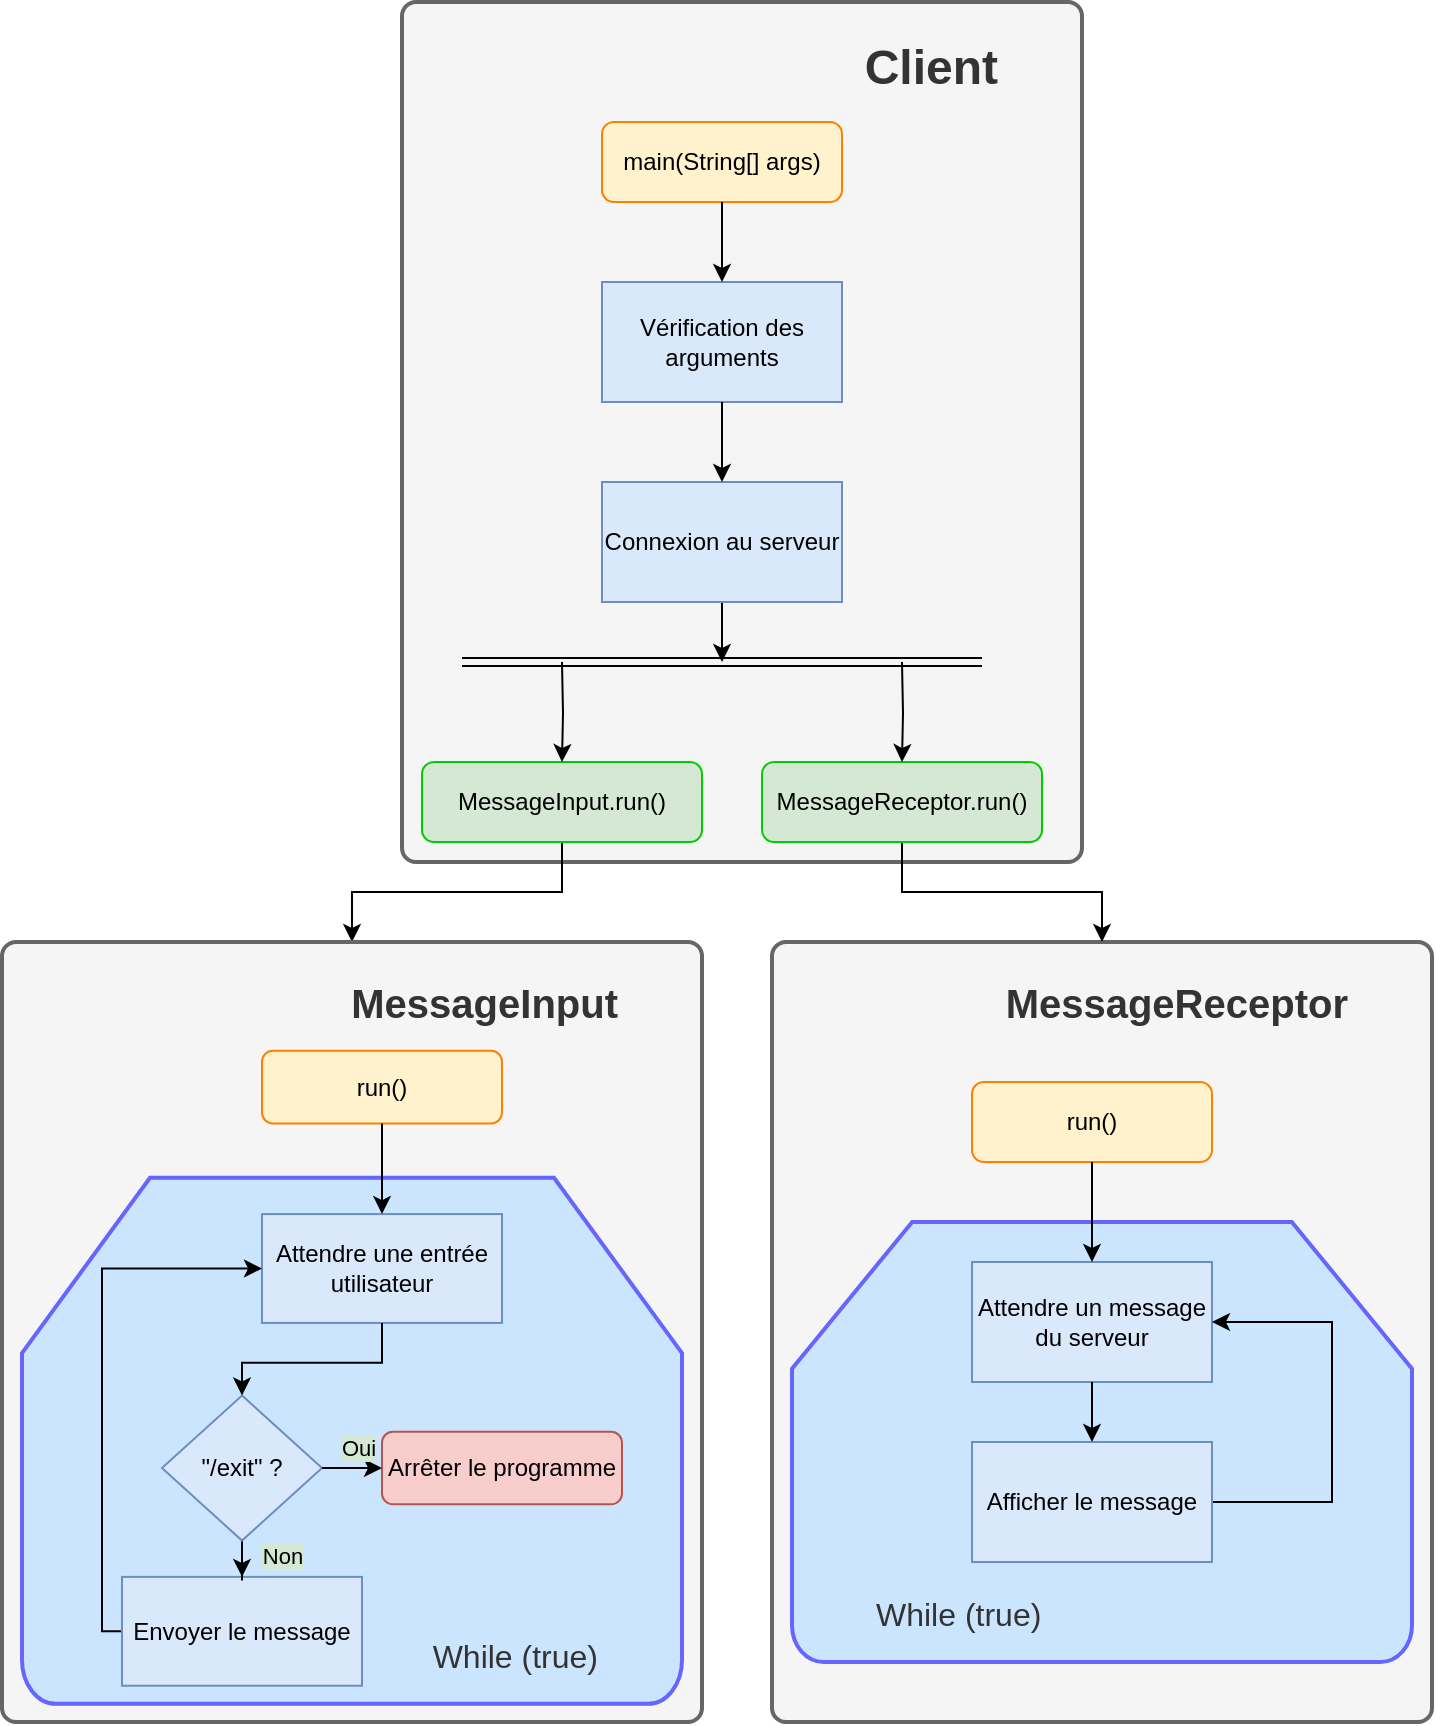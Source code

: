 <mxfile version="12.9.11" type="device"><diagram id="avTkcTZgw75rxjzSR52f" name="Page-1"><mxGraphModel dx="1372" dy="772" grid="1" gridSize="10" guides="1" tooltips="1" connect="1" arrows="1" fold="1" page="1" pageScale="1" pageWidth="850" pageHeight="1100" math="0" shadow="0"><root><mxCell id="0"/><mxCell id="1" parent="0"/><mxCell id="2fEPDNhqSNN83_PqbPr5-31" value="" style="group" parent="1" vertex="1" connectable="0"><mxGeometry x="425" y="510" width="330" height="390" as="geometry"/></mxCell><mxCell id="2fEPDNhqSNN83_PqbPr5-23" value="&lt;blockquote&gt;&lt;div align=&quot;right&quot;&gt;&lt;div&gt;&lt;b&gt;&lt;font style=&quot;font-size: 20px&quot;&gt;MessageReceptor&lt;/font&gt;&lt;/b&gt;&lt;/div&gt;&lt;/div&gt;&lt;/blockquote&gt;" style="rounded=1;whiteSpace=wrap;html=1;absoluteArcSize=1;arcSize=14;strokeWidth=2;fillColor=#f5f5f5;strokeColor=#666666;fontColor=#333333;align=right;horizontal=1;verticalAlign=top;" parent="2fEPDNhqSNN83_PqbPr5-31" vertex="1"><mxGeometry width="330" height="390" as="geometry"/></mxCell><mxCell id="2fEPDNhqSNN83_PqbPr5-24" value="&lt;div&gt;&lt;blockquote&gt;&lt;font style=&quot;font-size: 16px&quot;&gt;While (true)&lt;/font&gt;&lt;br&gt;&lt;/blockquote&gt;&lt;/div&gt;" style="strokeWidth=2;html=1;shape=mxgraph.flowchart.loop_limit;whiteSpace=wrap;fillColor=#CCE5FF;strokeColor=#6666FF;fontColor=#333333;align=left;verticalAlign=bottom;" parent="2fEPDNhqSNN83_PqbPr5-31" vertex="1"><mxGeometry x="10" y="140" width="310" height="220" as="geometry"/></mxCell><mxCell id="2fEPDNhqSNN83_PqbPr5-26" value="run()" style="rounded=1;whiteSpace=wrap;html=1;fontSize=12;glass=0;strokeWidth=1;shadow=0;fillColor=#FFF2CC;strokeColor=#FF8000;" parent="2fEPDNhqSNN83_PqbPr5-31" vertex="1"><mxGeometry x="100" y="70" width="120" height="40" as="geometry"/></mxCell><mxCell id="2fEPDNhqSNN83_PqbPr5-28" value="Attendre un message du serveur" style="rounded=0;whiteSpace=wrap;html=1;fillColor=#dae8fc;strokeColor=#6c8ebf;" parent="2fEPDNhqSNN83_PqbPr5-31" vertex="1"><mxGeometry x="100" y="160" width="120" height="60" as="geometry"/></mxCell><mxCell id="2fEPDNhqSNN83_PqbPr5-25" value="" style="edgeStyle=orthogonalEdgeStyle;rounded=0;orthogonalLoop=1;jettySize=auto;html=1;startFill=1;" parent="2fEPDNhqSNN83_PqbPr5-31" source="2fEPDNhqSNN83_PqbPr5-26" target="2fEPDNhqSNN83_PqbPr5-28" edge="1"><mxGeometry relative="1" as="geometry"/></mxCell><mxCell id="2fEPDNhqSNN83_PqbPr5-29" value="" style="edgeStyle=orthogonalEdgeStyle;rounded=0;orthogonalLoop=1;jettySize=auto;html=1;startFill=1;entryX=1;entryY=0.5;entryDx=0;entryDy=0;" parent="2fEPDNhqSNN83_PqbPr5-31" source="2fEPDNhqSNN83_PqbPr5-30" target="2fEPDNhqSNN83_PqbPr5-28" edge="1"><mxGeometry relative="1" as="geometry"><mxPoint x="300" y="280" as="targetPoint"/><Array as="points"><mxPoint x="280" y="280"/><mxPoint x="280" y="190"/></Array></mxGeometry></mxCell><mxCell id="2fEPDNhqSNN83_PqbPr5-30" value="Afficher le message" style="rounded=0;whiteSpace=wrap;html=1;fillColor=#dae8fc;strokeColor=#6c8ebf;" parent="2fEPDNhqSNN83_PqbPr5-31" vertex="1"><mxGeometry x="100" y="250" width="120" height="60" as="geometry"/></mxCell><mxCell id="2fEPDNhqSNN83_PqbPr5-27" value="" style="edgeStyle=orthogonalEdgeStyle;rounded=0;orthogonalLoop=1;jettySize=auto;html=1;startFill=1;" parent="2fEPDNhqSNN83_PqbPr5-31" source="2fEPDNhqSNN83_PqbPr5-28" target="2fEPDNhqSNN83_PqbPr5-30" edge="1"><mxGeometry relative="1" as="geometry"/></mxCell><mxCell id="2fEPDNhqSNN83_PqbPr5-1" value="&lt;blockquote&gt;&lt;div align=&quot;right&quot;&gt;&lt;font size=&quot;1&quot;&gt;&lt;b style=&quot;font-size: 24px&quot;&gt;Client&lt;/b&gt;&lt;/font&gt;&lt;/div&gt;&lt;/blockquote&gt;" style="rounded=1;whiteSpace=wrap;html=1;absoluteArcSize=1;arcSize=14;strokeWidth=2;fillColor=#F5F5F5;strokeColor=#666666;fontColor=#333333;align=right;horizontal=1;verticalAlign=top;" parent="1" vertex="1"><mxGeometry x="240" y="40" width="340" height="430" as="geometry"/></mxCell><mxCell id="2fEPDNhqSNN83_PqbPr5-3" value="main(String[] args)" style="rounded=1;whiteSpace=wrap;html=1;fontSize=12;glass=0;strokeWidth=1;shadow=0;fillColor=#FFF2CC;strokeColor=#FF8000;" parent="1" vertex="1"><mxGeometry x="340" y="100" width="120" height="40" as="geometry"/></mxCell><mxCell id="2fEPDNhqSNN83_PqbPr5-34" value="" style="edgeStyle=orthogonalEdgeStyle;rounded=0;orthogonalLoop=1;jettySize=auto;html=1;" parent="1" source="2fEPDNhqSNN83_PqbPr5-4" target="2fEPDNhqSNN83_PqbPr5-23" edge="1"><mxGeometry relative="1" as="geometry"/></mxCell><mxCell id="2fEPDNhqSNN83_PqbPr5-4" value="MessageReceptor.run()" style="rounded=1;whiteSpace=wrap;html=1;fontSize=12;glass=0;strokeWidth=1;shadow=0;fillColor=#d5e8d4;strokeColor=#00CC00;" parent="1" vertex="1"><mxGeometry x="420" y="420" width="140" height="40" as="geometry"/></mxCell><mxCell id="2fEPDNhqSNN83_PqbPr5-6" value="Vérification des arguments" style="rounded=0;whiteSpace=wrap;html=1;fillColor=#dae8fc;strokeColor=#6c8ebf;" parent="1" vertex="1"><mxGeometry x="340" y="180" width="120" height="60" as="geometry"/></mxCell><mxCell id="2fEPDNhqSNN83_PqbPr5-2" style="edgeStyle=orthogonalEdgeStyle;rounded=0;orthogonalLoop=1;jettySize=auto;html=1;exitX=0.5;exitY=1;exitDx=0;exitDy=0;entryX=0.5;entryY=0;entryDx=0;entryDy=0;" parent="1" source="2fEPDNhqSNN83_PqbPr5-3" target="2fEPDNhqSNN83_PqbPr5-6" edge="1"><mxGeometry relative="1" as="geometry"/></mxCell><mxCell id="2fEPDNhqSNN83_PqbPr5-7" style="edgeStyle=orthogonalEdgeStyle;rounded=0;orthogonalLoop=1;jettySize=auto;html=1;exitX=0.5;exitY=1;exitDx=0;exitDy=0;" parent="1" source="2fEPDNhqSNN83_PqbPr5-8" edge="1"><mxGeometry relative="1" as="geometry"><mxPoint x="400" y="370" as="targetPoint"/></mxGeometry></mxCell><mxCell id="2fEPDNhqSNN83_PqbPr5-8" value="Connexion au serveur" style="rounded=0;whiteSpace=wrap;html=1;fillColor=#dae8fc;strokeColor=#6c8ebf;" parent="1" vertex="1"><mxGeometry x="340" y="280" width="120" height="60" as="geometry"/></mxCell><mxCell id="2fEPDNhqSNN83_PqbPr5-5" style="edgeStyle=orthogonalEdgeStyle;rounded=0;orthogonalLoop=1;jettySize=auto;html=1;exitX=0.5;exitY=1;exitDx=0;exitDy=0;entryX=0.5;entryY=0;entryDx=0;entryDy=0;" parent="1" source="2fEPDNhqSNN83_PqbPr5-6" target="2fEPDNhqSNN83_PqbPr5-8" edge="1"><mxGeometry relative="1" as="geometry"/></mxCell><mxCell id="2fEPDNhqSNN83_PqbPr5-9" value="" style="shape=link;html=1;" parent="1" edge="1"><mxGeometry width="50" height="50" relative="1" as="geometry"><mxPoint x="270" y="370" as="sourcePoint"/><mxPoint x="530" y="370" as="targetPoint"/></mxGeometry></mxCell><mxCell id="2fEPDNhqSNN83_PqbPr5-10" style="edgeStyle=orthogonalEdgeStyle;rounded=0;orthogonalLoop=1;jettySize=auto;html=1;entryX=0.5;entryY=0;entryDx=0;entryDy=0;" parent="1" target="2fEPDNhqSNN83_PqbPr5-4" edge="1"><mxGeometry relative="1" as="geometry"><mxPoint x="490" y="440" as="targetPoint"/><mxPoint x="490" y="370" as="sourcePoint"/><Array as="points"/></mxGeometry></mxCell><mxCell id="2fEPDNhqSNN83_PqbPr5-50" value="" style="edgeStyle=orthogonalEdgeStyle;rounded=0;orthogonalLoop=1;jettySize=auto;html=1;entryX=0.5;entryY=0;entryDx=0;entryDy=0;" parent="1" source="2fEPDNhqSNN83_PqbPr5-11" target="2fEPDNhqSNN83_PqbPr5-36" edge="1"><mxGeometry relative="1" as="geometry"><mxPoint x="170" y="440" as="targetPoint"/></mxGeometry></mxCell><mxCell id="2fEPDNhqSNN83_PqbPr5-11" value="MessageInput.run()" style="rounded=1;whiteSpace=wrap;html=1;fontSize=12;glass=0;strokeWidth=1;shadow=0;fillColor=#d5e8d4;strokeColor=#00CC00;" parent="1" vertex="1"><mxGeometry x="250" y="420" width="140" height="40" as="geometry"/></mxCell><mxCell id="2fEPDNhqSNN83_PqbPr5-12" style="edgeStyle=orthogonalEdgeStyle;rounded=0;orthogonalLoop=1;jettySize=auto;html=1;entryX=0.5;entryY=0;entryDx=0;entryDy=0;" parent="1" target="2fEPDNhqSNN83_PqbPr5-11" edge="1"><mxGeometry relative="1" as="geometry"><mxPoint x="320" y="440" as="targetPoint"/><mxPoint x="320" y="370" as="sourcePoint"/><Array as="points"/></mxGeometry></mxCell><mxCell id="2fEPDNhqSNN83_PqbPr5-48" value="" style="group" parent="1" vertex="1" connectable="0"><mxGeometry x="40" y="510" width="350" height="390" as="geometry"/></mxCell><mxCell id="2fEPDNhqSNN83_PqbPr5-36" value="&lt;blockquote&gt;&lt;b&gt;&lt;font style=&quot;font-size: 20px&quot;&gt;MessageInput&lt;/font&gt;&lt;/b&gt;&lt;/blockquote&gt;" style="rounded=1;whiteSpace=wrap;html=1;absoluteArcSize=1;arcSize=14;strokeWidth=2;fillColor=#f5f5f5;strokeColor=#666666;fontColor=#333333;align=right;horizontal=1;verticalAlign=top;" parent="2fEPDNhqSNN83_PqbPr5-48" vertex="1"><mxGeometry width="350" height="390" as="geometry"/></mxCell><mxCell id="2fEPDNhqSNN83_PqbPr5-37" value="&lt;div&gt;&lt;blockquote&gt;&lt;font style=&quot;font-size: 16px&quot;&gt;While (true)&lt;/font&gt;&lt;br&gt;&lt;/blockquote&gt;&lt;/div&gt;" style="strokeWidth=2;html=1;shape=mxgraph.flowchart.loop_limit;whiteSpace=wrap;fillColor=#CCE5FF;strokeColor=#6666FF;fontColor=#333333;align=right;verticalAlign=bottom;" parent="2fEPDNhqSNN83_PqbPr5-48" vertex="1"><mxGeometry x="10" y="117.907" width="330" height="263.023" as="geometry"/></mxCell><mxCell id="2fEPDNhqSNN83_PqbPr5-39" value="run()" style="rounded=1;whiteSpace=wrap;html=1;fontSize=12;glass=0;strokeWidth=1;shadow=0;fillColor=#FFF2CC;strokeColor=#FF8000;" parent="2fEPDNhqSNN83_PqbPr5-48" vertex="1"><mxGeometry x="130" y="54.419" width="120" height="36.279" as="geometry"/></mxCell><mxCell id="2fEPDNhqSNN83_PqbPr5-41" value="Attendre une entrée utilisateur" style="rounded=0;whiteSpace=wrap;html=1;fillColor=#dae8fc;strokeColor=#6c8ebf;" parent="2fEPDNhqSNN83_PqbPr5-48" vertex="1"><mxGeometry x="130" y="136.047" width="120" height="54.419" as="geometry"/></mxCell><mxCell id="2fEPDNhqSNN83_PqbPr5-38" value="" style="edgeStyle=orthogonalEdgeStyle;rounded=0;orthogonalLoop=1;jettySize=auto;html=1;startFill=1;" parent="2fEPDNhqSNN83_PqbPr5-48" source="2fEPDNhqSNN83_PqbPr5-39" target="2fEPDNhqSNN83_PqbPr5-41" edge="1"><mxGeometry relative="1" as="geometry"/></mxCell><mxCell id="2fEPDNhqSNN83_PqbPr5-42" value="" style="edgeStyle=orthogonalEdgeStyle;rounded=0;orthogonalLoop=1;jettySize=auto;html=1;labelBackgroundColor=#D5E8D4;entryX=0;entryY=0.5;entryDx=0;entryDy=0;" parent="2fEPDNhqSNN83_PqbPr5-48" source="2fEPDNhqSNN83_PqbPr5-43" target="2fEPDNhqSNN83_PqbPr5-41" edge="1"><mxGeometry relative="1" as="geometry"><mxPoint x="-20" y="344.651" as="targetPoint"/><Array as="points"><mxPoint x="50" y="344.651"/><mxPoint x="50" y="163.256"/></Array></mxGeometry></mxCell><mxCell id="2fEPDNhqSNN83_PqbPr5-43" value="Envoyer le message" style="rounded=0;whiteSpace=wrap;html=1;fillColor=#dae8fc;strokeColor=#6c8ebf;" parent="2fEPDNhqSNN83_PqbPr5-48" vertex="1"><mxGeometry x="60" y="317.442" width="120" height="54.419" as="geometry"/></mxCell><mxCell id="2fEPDNhqSNN83_PqbPr5-44" value="Non" style="edgeStyle=orthogonalEdgeStyle;rounded=0;orthogonalLoop=1;jettySize=auto;html=1;labelBackgroundColor=#D5E8D4;" parent="2fEPDNhqSNN83_PqbPr5-48" source="2fEPDNhqSNN83_PqbPr5-46" target="2fEPDNhqSNN83_PqbPr5-43" edge="1"><mxGeometry x="0.667" y="20" relative="1" as="geometry"><mxPoint as="offset"/></mxGeometry></mxCell><mxCell id="2fEPDNhqSNN83_PqbPr5-46" value="&lt;div&gt;&quot;/exit&quot; ?&lt;br&gt;&lt;/div&gt;" style="rhombus;whiteSpace=wrap;html=1;fillColor=#dae8fc;strokeColor=#6c8ebf;" parent="2fEPDNhqSNN83_PqbPr5-48" vertex="1"><mxGeometry x="80" y="226.744" width="80" height="72.558" as="geometry"/></mxCell><mxCell id="2fEPDNhqSNN83_PqbPr5-40" value="" style="edgeStyle=orthogonalEdgeStyle;rounded=0;orthogonalLoop=1;jettySize=auto;html=1;" parent="2fEPDNhqSNN83_PqbPr5-48" source="2fEPDNhqSNN83_PqbPr5-41" target="2fEPDNhqSNN83_PqbPr5-46" edge="1"><mxGeometry relative="1" as="geometry"/></mxCell><mxCell id="2fEPDNhqSNN83_PqbPr5-47" value="Arrêter le programme" style="rounded=1;whiteSpace=wrap;html=1;fontSize=12;glass=0;strokeWidth=1;shadow=0;fillColor=#f8cecc;strokeColor=#b85450;" parent="2fEPDNhqSNN83_PqbPr5-48" vertex="1"><mxGeometry x="190" y="244.884" width="120" height="36.279" as="geometry"/></mxCell><mxCell id="2fEPDNhqSNN83_PqbPr5-45" value="Oui" style="edgeStyle=orthogonalEdgeStyle;rounded=0;orthogonalLoop=1;jettySize=auto;html=1;labelBackgroundColor=#D5E8D4;" parent="2fEPDNhqSNN83_PqbPr5-48" source="2fEPDNhqSNN83_PqbPr5-46" target="2fEPDNhqSNN83_PqbPr5-47" edge="1"><mxGeometry x="0.2" y="10" relative="1" as="geometry"><mxPoint as="offset"/></mxGeometry></mxCell></root></mxGraphModel></diagram></mxfile>